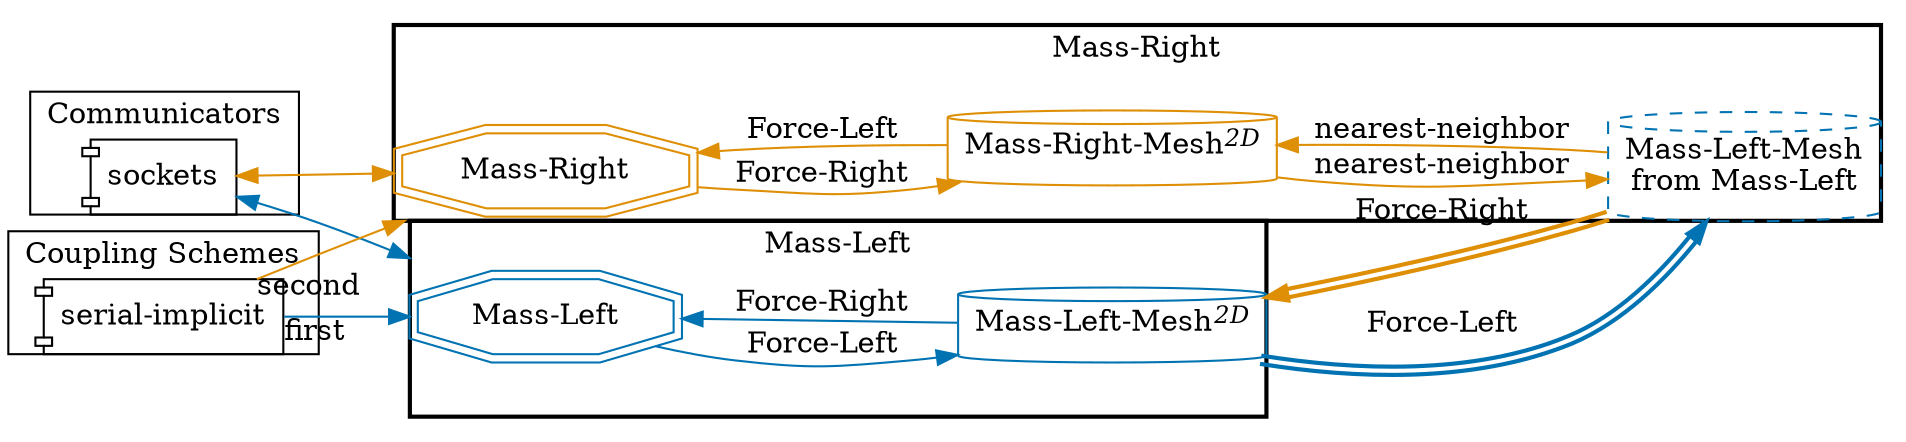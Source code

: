 digraph G {
compound=True;
layout=dot;
margin=0;
overlap=scale;
rankdir=LR;
splines=true;
subgraph cluster_m2n {
label="Communicators";
"m2n-Mass-Left-Mass-Right" [label="sockets", shape=component];
}

subgraph cluster_cpl {
label="Coupling Schemes";
"cpl-Mass-Left-Mass-Right" [label="serial-implicit", shape=component];
}

subgraph "cluster_Mass-Left" {
label="Mass-Left";
style=bold;
"Mass-Left" [color="#0173B2", shape=doubleoctagon];
"Mass-Left-Mass-Left-Mesh" [color="#0173B2", label=<Mass-Left-Mesh<SUP><I>2D</I></SUP>>, shape=cylinder];
"Mass-Left-Mass-Left-Mesh" -> "Mass-Left"  [color="#0173B2", label="Force-Right", tooltip=scalar];
"Mass-Left" -> "Mass-Left-Mass-Left-Mesh"  [color="#0173B2", label="Force-Left", tooltip=scalar];
}

subgraph "cluster_Mass-Right" {
label="Mass-Right";
style=bold;
"Mass-Right" [color="#DE8F05", shape=doubleoctagon];
"Mass-Right-Mass-Right-Mesh" [color="#DE8F05", label=<Mass-Right-Mesh<SUP><I>2D</I></SUP>>, shape=cylinder];
"Mass-Right-Mass-Left-Mesh" [color="#0173B2", label="Mass-Left-Mesh
from Mass-Left", shape=cylinder, style=dashed];
"Mass-Right-Mass-Right-Mesh" -> "Mass-Right"  [color="#DE8F05", label="Force-Left", tooltip=scalar];
"Mass-Right" -> "Mass-Right-Mass-Right-Mesh"  [color="#DE8F05", label="Force-Right", tooltip=scalar];
"Mass-Right-Mass-Right-Mesh" -> "Mass-Right-Mass-Left-Mesh"  [color="#DE8F05", label="nearest-neighbor"];
"Mass-Right-Mass-Left-Mesh" -> "Mass-Right-Mass-Right-Mesh"  [color="#DE8F05", label="nearest-neighbor"];
}

"m2n-Mass-Left-Mass-Right" -> "Mass-Left"  [color="#0173B2", dir=both, lhead="cluster_Mass-Left"];
"m2n-Mass-Left-Mass-Right" -> "Mass-Right"  [color="#DE8F05", dir=both, lhead="cluster_Mass-Right"];
"cpl-Mass-Left-Mass-Right" -> "Mass-Left"  [color="#0173B2", lhead="cluster_Mass-Left", taillabel="first"];
"cpl-Mass-Left-Mass-Right" -> "Mass-Right"  [color="#DE8F05", lhead="cluster_Mass-Right", taillabel="second"];
"Mass-Left-Mass-Left-Mesh" -> "Mass-Right-Mass-Left-Mesh"  [color="#0173B2:invis:#0173B2", label="Force-Left", style=bold, tooltip="scalar initialized"];
"Mass-Right-Mass-Left-Mesh" -> "Mass-Left-Mass-Left-Mesh"  [color="#DE8F05:invis:#DE8F05", label="Force-Right", style=bold, tooltip="scalar initialized"];
}
